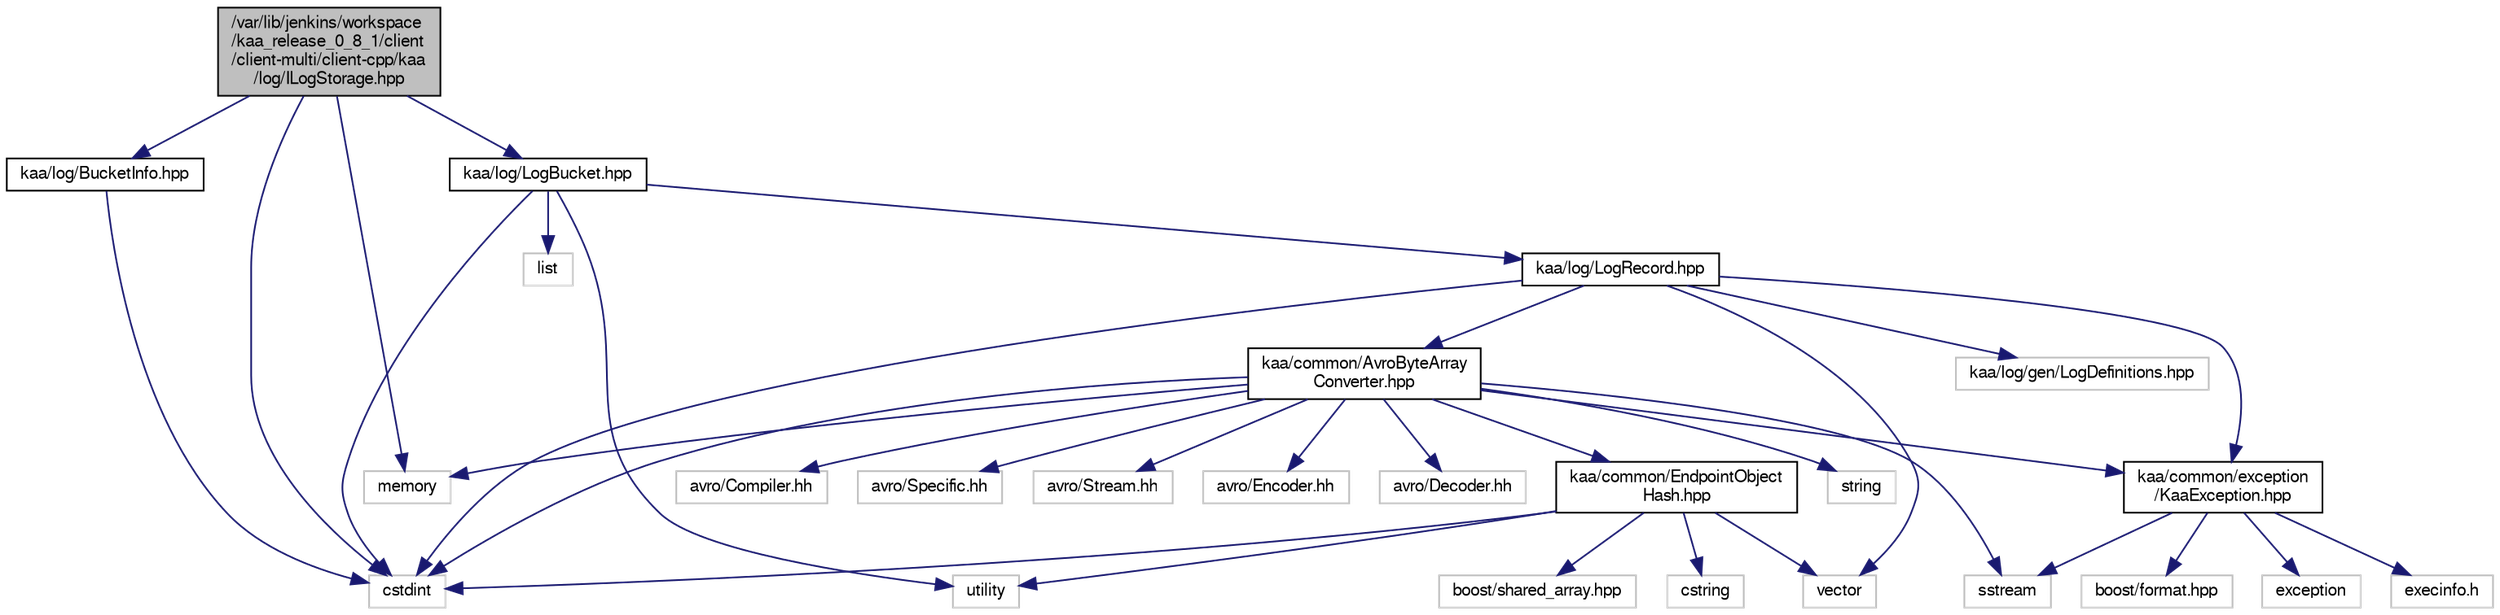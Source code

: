 digraph "/var/lib/jenkins/workspace/kaa_release_0_8_1/client/client-multi/client-cpp/kaa/log/ILogStorage.hpp"
{
  bgcolor="transparent";
  edge [fontname="FreeSans",fontsize="10",labelfontname="FreeSans",labelfontsize="10"];
  node [fontname="FreeSans",fontsize="10",shape=record];
  Node1 [label="/var/lib/jenkins/workspace\l/kaa_release_0_8_1/client\l/client-multi/client-cpp/kaa\l/log/ILogStorage.hpp",height=0.2,width=0.4,color="black", fillcolor="grey75", style="filled" fontcolor="black"];
  Node1 -> Node2 [color="midnightblue",fontsize="10",style="solid",fontname="FreeSans"];
  Node2 [label="memory",height=0.2,width=0.4,color="grey75"];
  Node1 -> Node3 [color="midnightblue",fontsize="10",style="solid",fontname="FreeSans"];
  Node3 [label="cstdint",height=0.2,width=0.4,color="grey75"];
  Node1 -> Node4 [color="midnightblue",fontsize="10",style="solid",fontname="FreeSans"];
  Node4 [label="kaa/log/BucketInfo.hpp",height=0.2,width=0.4,color="black",URL="$BucketInfo_8hpp.html"];
  Node4 -> Node3 [color="midnightblue",fontsize="10",style="solid",fontname="FreeSans"];
  Node1 -> Node5 [color="midnightblue",fontsize="10",style="solid",fontname="FreeSans"];
  Node5 [label="kaa/log/LogBucket.hpp",height=0.2,width=0.4,color="black",URL="$LogBucket_8hpp.html"];
  Node5 -> Node6 [color="midnightblue",fontsize="10",style="solid",fontname="FreeSans"];
  Node6 [label="list",height=0.2,width=0.4,color="grey75"];
  Node5 -> Node3 [color="midnightblue",fontsize="10",style="solid",fontname="FreeSans"];
  Node5 -> Node7 [color="midnightblue",fontsize="10",style="solid",fontname="FreeSans"];
  Node7 [label="utility",height=0.2,width=0.4,color="grey75"];
  Node5 -> Node8 [color="midnightblue",fontsize="10",style="solid",fontname="FreeSans"];
  Node8 [label="kaa/log/LogRecord.hpp",height=0.2,width=0.4,color="black",URL="$LogRecord_8hpp.html"];
  Node8 -> Node9 [color="midnightblue",fontsize="10",style="solid",fontname="FreeSans"];
  Node9 [label="vector",height=0.2,width=0.4,color="grey75"];
  Node8 -> Node3 [color="midnightblue",fontsize="10",style="solid",fontname="FreeSans"];
  Node8 -> Node10 [color="midnightblue",fontsize="10",style="solid",fontname="FreeSans"];
  Node10 [label="kaa/log/gen/LogDefinitions.hpp",height=0.2,width=0.4,color="grey75"];
  Node8 -> Node11 [color="midnightblue",fontsize="10",style="solid",fontname="FreeSans"];
  Node11 [label="kaa/common/AvroByteArray\lConverter.hpp",height=0.2,width=0.4,color="black",URL="$AvroByteArrayConverter_8hpp.html"];
  Node11 -> Node12 [color="midnightblue",fontsize="10",style="solid",fontname="FreeSans"];
  Node12 [label="string",height=0.2,width=0.4,color="grey75"];
  Node11 -> Node2 [color="midnightblue",fontsize="10",style="solid",fontname="FreeSans"];
  Node11 -> Node13 [color="midnightblue",fontsize="10",style="solid",fontname="FreeSans"];
  Node13 [label="sstream",height=0.2,width=0.4,color="grey75"];
  Node11 -> Node3 [color="midnightblue",fontsize="10",style="solid",fontname="FreeSans"];
  Node11 -> Node14 [color="midnightblue",fontsize="10",style="solid",fontname="FreeSans"];
  Node14 [label="avro/Compiler.hh",height=0.2,width=0.4,color="grey75"];
  Node11 -> Node15 [color="midnightblue",fontsize="10",style="solid",fontname="FreeSans"];
  Node15 [label="avro/Specific.hh",height=0.2,width=0.4,color="grey75"];
  Node11 -> Node16 [color="midnightblue",fontsize="10",style="solid",fontname="FreeSans"];
  Node16 [label="avro/Stream.hh",height=0.2,width=0.4,color="grey75"];
  Node11 -> Node17 [color="midnightblue",fontsize="10",style="solid",fontname="FreeSans"];
  Node17 [label="avro/Encoder.hh",height=0.2,width=0.4,color="grey75"];
  Node11 -> Node18 [color="midnightblue",fontsize="10",style="solid",fontname="FreeSans"];
  Node18 [label="avro/Decoder.hh",height=0.2,width=0.4,color="grey75"];
  Node11 -> Node19 [color="midnightblue",fontsize="10",style="solid",fontname="FreeSans"];
  Node19 [label="kaa/common/EndpointObject\lHash.hpp",height=0.2,width=0.4,color="black",URL="$EndpointObjectHash_8hpp.html"];
  Node19 -> Node7 [color="midnightblue",fontsize="10",style="solid",fontname="FreeSans"];
  Node19 -> Node20 [color="midnightblue",fontsize="10",style="solid",fontname="FreeSans"];
  Node20 [label="cstring",height=0.2,width=0.4,color="grey75"];
  Node19 -> Node9 [color="midnightblue",fontsize="10",style="solid",fontname="FreeSans"];
  Node19 -> Node3 [color="midnightblue",fontsize="10",style="solid",fontname="FreeSans"];
  Node19 -> Node21 [color="midnightblue",fontsize="10",style="solid",fontname="FreeSans"];
  Node21 [label="boost/shared_array.hpp",height=0.2,width=0.4,color="grey75"];
  Node11 -> Node22 [color="midnightblue",fontsize="10",style="solid",fontname="FreeSans"];
  Node22 [label="kaa/common/exception\l/KaaException.hpp",height=0.2,width=0.4,color="black",URL="$KaaException_8hpp.html"];
  Node22 -> Node23 [color="midnightblue",fontsize="10",style="solid",fontname="FreeSans"];
  Node23 [label="boost/format.hpp",height=0.2,width=0.4,color="grey75"];
  Node22 -> Node24 [color="midnightblue",fontsize="10",style="solid",fontname="FreeSans"];
  Node24 [label="exception",height=0.2,width=0.4,color="grey75"];
  Node22 -> Node13 [color="midnightblue",fontsize="10",style="solid",fontname="FreeSans"];
  Node22 -> Node25 [color="midnightblue",fontsize="10",style="solid",fontname="FreeSans"];
  Node25 [label="execinfo.h",height=0.2,width=0.4,color="grey75"];
  Node8 -> Node22 [color="midnightblue",fontsize="10",style="solid",fontname="FreeSans"];
}
